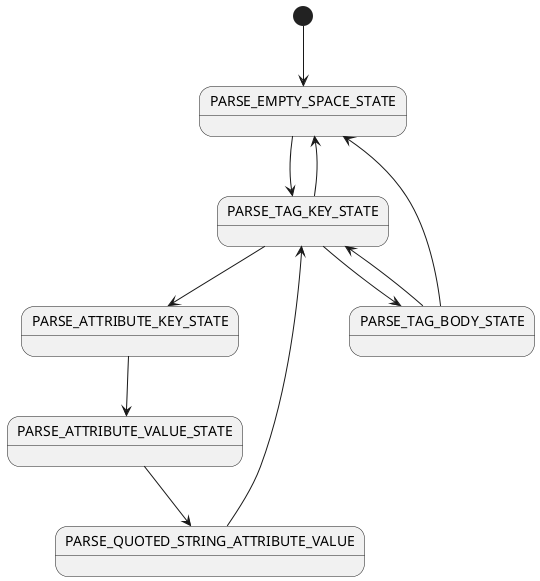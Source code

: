 @startuml
[*] --> PARSE_EMPTY_SPACE_STATE

PARSE_EMPTY_SPACE_STATE --> PARSE_TAG_KEY_STATE


PARSE_TAG_KEY_STATE --> PARSE_EMPTY_SPACE_STATE
PARSE_TAG_KEY_STATE --> PARSE_ATTRIBUTE_KEY_STATE
PARSE_TAG_KEY_STATE --> PARSE_TAG_BODY_STATE

PARSE_ATTRIBUTE_KEY_STATE --> PARSE_ATTRIBUTE_VALUE_STATE

PARSE_ATTRIBUTE_VALUE_STATE --> PARSE_QUOTED_STRING_ATTRIBUTE_VALUE

PARSE_QUOTED_STRING_ATTRIBUTE_VALUE --> PARSE_TAG_KEY_STATE

PARSE_TAG_BODY_STATE --> PARSE_EMPTY_SPACE_STATE
PARSE_TAG_BODY_STATE --> PARSE_TAG_KEY_STATE



@enduml
